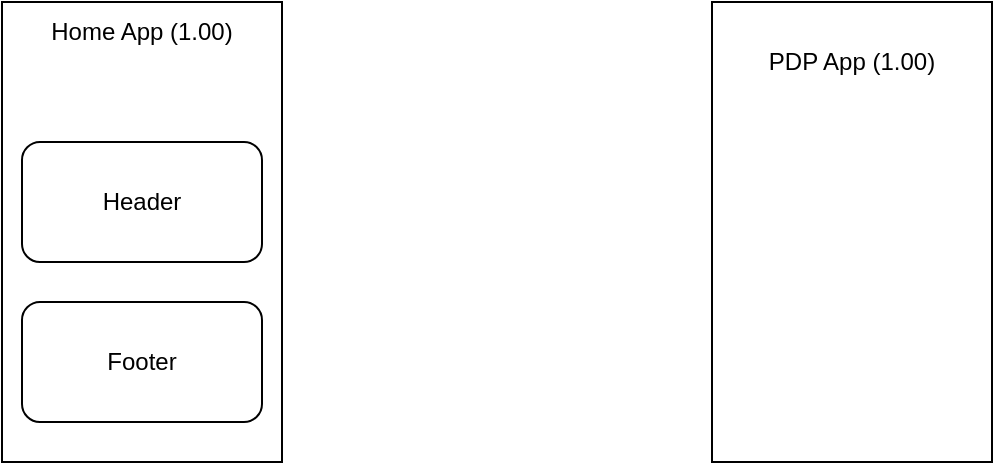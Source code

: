 <mxfile>
    <diagram id="GPoze8HLFqyqNMoZ1FRs" name="Initial Arch">
        <mxGraphModel dx="1232" dy="487" grid="1" gridSize="10" guides="1" tooltips="1" connect="1" arrows="1" fold="1" page="1" pageScale="1" pageWidth="850" pageHeight="1100" math="0" shadow="0">
            <root>
                <mxCell id="0"/>
                <mxCell id="1" parent="0"/>
                <mxCell id="3" value="" style="rounded=0;whiteSpace=wrap;html=1;rotation=-90;" parent="1" vertex="1">
                    <mxGeometry x="5" y="155" width="230" height="140" as="geometry"/>
                </mxCell>
                <mxCell id="4" value="Header" style="rounded=1;whiteSpace=wrap;html=1;" parent="1" vertex="1">
                    <mxGeometry x="60" y="180" width="120" height="60" as="geometry"/>
                </mxCell>
                <mxCell id="5" value="Footer" style="rounded=1;whiteSpace=wrap;html=1;" parent="1" vertex="1">
                    <mxGeometry x="60" y="260" width="120" height="60" as="geometry"/>
                </mxCell>
                <mxCell id="6" value="Home App (1.00)" style="text;html=1;strokeColor=none;fillColor=none;align=center;verticalAlign=middle;whiteSpace=wrap;rounded=0;" parent="1" vertex="1">
                    <mxGeometry x="70" y="110" width="100" height="30" as="geometry"/>
                </mxCell>
                <mxCell id="7" value="" style="rounded=0;whiteSpace=wrap;html=1;rotation=-90;" parent="1" vertex="1">
                    <mxGeometry x="360" y="155" width="230" height="140" as="geometry"/>
                </mxCell>
                <mxCell id="8" value="PDP App (1.00)" style="text;html=1;strokeColor=none;fillColor=none;align=center;verticalAlign=middle;whiteSpace=wrap;rounded=0;" parent="1" vertex="1">
                    <mxGeometry x="425" y="125" width="100" height="30" as="geometry"/>
                </mxCell>
            </root>
        </mxGraphModel>
    </diagram>
    <diagram id="eCGBD6QgoL7uCuLJT2tp" name="NPM">
        <mxGraphModel dx="1232" dy="487" grid="1" gridSize="10" guides="1" tooltips="1" connect="1" arrows="1" fold="1" page="1" pageScale="1" pageWidth="850" pageHeight="1100" math="0" shadow="0">
            <root>
                <mxCell id="iGeB52Vo-4ln5Q4k0uNL-0"/>
                <mxCell id="iGeB52Vo-4ln5Q4k0uNL-1" parent="iGeB52Vo-4ln5Q4k0uNL-0"/>
                <mxCell id="BTp5xqwFNGYcFTl2M7lg-6" value="" style="rounded=0;whiteSpace=wrap;html=1;rotation=-90;" parent="iGeB52Vo-4ln5Q4k0uNL-1" vertex="1">
                    <mxGeometry x="320" y="260" width="230" height="140" as="geometry"/>
                </mxCell>
                <mxCell id="BTp5xqwFNGYcFTl2M7lg-9" style="edgeStyle=none;html=1;" parent="iGeB52Vo-4ln5Q4k0uNL-1" source="BTp5xqwFNGYcFTl2M7lg-0" edge="1">
                    <mxGeometry relative="1" as="geometry">
                        <mxPoint x="360" y="225" as="targetPoint"/>
                    </mxGeometry>
                </mxCell>
                <mxCell id="Vw2nnHUg10d9ew0Ph_m1-5" style="edgeStyle=none;html=1;entryX=0.418;entryY=-0.021;entryDx=0;entryDy=0;entryPerimeter=0;" parent="iGeB52Vo-4ln5Q4k0uNL-1" source="BTp5xqwFNGYcFTl2M7lg-0" target="Vw2nnHUg10d9ew0Ph_m1-1" edge="1">
                    <mxGeometry relative="1" as="geometry"/>
                </mxCell>
                <mxCell id="BTp5xqwFNGYcFTl2M7lg-0" value="" style="rounded=0;whiteSpace=wrap;html=1;rotation=-90;" parent="iGeB52Vo-4ln5Q4k0uNL-1" vertex="1">
                    <mxGeometry x="5" y="155" width="230" height="140" as="geometry"/>
                </mxCell>
                <mxCell id="BTp5xqwFNGYcFTl2M7lg-1" value="Header" style="rounded=1;whiteSpace=wrap;html=1;" parent="iGeB52Vo-4ln5Q4k0uNL-1" vertex="1">
                    <mxGeometry x="375" y="270" width="120" height="60" as="geometry"/>
                </mxCell>
                <mxCell id="BTp5xqwFNGYcFTl2M7lg-2" value="Footer" style="rounded=1;whiteSpace=wrap;html=1;" parent="iGeB52Vo-4ln5Q4k0uNL-1" vertex="1">
                    <mxGeometry x="375" y="350" width="120" height="60" as="geometry"/>
                </mxCell>
                <mxCell id="BTp5xqwFNGYcFTl2M7lg-3" value="Home App (1.00)" style="text;html=1;strokeColor=none;fillColor=none;align=center;verticalAlign=middle;whiteSpace=wrap;rounded=0;" parent="iGeB52Vo-4ln5Q4k0uNL-1" vertex="1">
                    <mxGeometry x="70" y="110" width="100" height="30" as="geometry"/>
                </mxCell>
                <mxCell id="BTp5xqwFNGYcFTl2M7lg-11" style="edgeStyle=none;html=1;entryX=0.968;entryY=1.025;entryDx=0;entryDy=0;entryPerimeter=0;" parent="iGeB52Vo-4ln5Q4k0uNL-1" source="BTp5xqwFNGYcFTl2M7lg-4" target="BTp5xqwFNGYcFTl2M7lg-6" edge="1">
                    <mxGeometry relative="1" as="geometry"/>
                </mxCell>
                <mxCell id="Vw2nnHUg10d9ew0Ph_m1-7" style="edgeStyle=none;html=1;" parent="iGeB52Vo-4ln5Q4k0uNL-1" source="BTp5xqwFNGYcFTl2M7lg-4" edge="1">
                    <mxGeometry relative="1" as="geometry">
                        <mxPoint x="510" y="560" as="targetPoint"/>
                    </mxGeometry>
                </mxCell>
                <mxCell id="BTp5xqwFNGYcFTl2M7lg-4" value="" style="rounded=0;whiteSpace=wrap;html=1;rotation=-90;" parent="iGeB52Vo-4ln5Q4k0uNL-1" vertex="1">
                    <mxGeometry x="600" y="154" width="230" height="140" as="geometry"/>
                </mxCell>
                <mxCell id="BTp5xqwFNGYcFTl2M7lg-5" value="PDP App (1.00)" style="text;html=1;strokeColor=none;fillColor=none;align=center;verticalAlign=middle;whiteSpace=wrap;rounded=0;" parent="iGeB52Vo-4ln5Q4k0uNL-1" vertex="1">
                    <mxGeometry x="665" y="124" width="100" height="30" as="geometry"/>
                </mxCell>
                <mxCell id="BTp5xqwFNGYcFTl2M7lg-7" value="NPM Lib (1.00)" style="text;html=1;strokeColor=none;fillColor=none;align=center;verticalAlign=middle;whiteSpace=wrap;rounded=0;" parent="iGeB52Vo-4ln5Q4k0uNL-1" vertex="1">
                    <mxGeometry x="385" y="230" width="100" height="30" as="geometry"/>
                </mxCell>
                <mxCell id="Vw2nnHUg10d9ew0Ph_m1-0" value="" style="endArrow=none;dashed=1;html=1;dashPattern=1 3;strokeWidth=2;" parent="iGeB52Vo-4ln5Q4k0uNL-1" edge="1">
                    <mxGeometry width="50" height="50" relative="1" as="geometry">
                        <mxPoint x="450" y="500" as="sourcePoint"/>
                        <mxPoint x="450" y="450" as="targetPoint"/>
                    </mxGeometry>
                </mxCell>
                <mxCell id="Vw2nnHUg10d9ew0Ph_m1-1" value="" style="rounded=0;whiteSpace=wrap;html=1;rotation=-90;" parent="iGeB52Vo-4ln5Q4k0uNL-1" vertex="1">
                    <mxGeometry x="377" y="485" width="120" height="140" as="geometry"/>
                </mxCell>
                <mxCell id="Vw2nnHUg10d9ew0Ph_m1-2" value="NPM Lib (1.0.1)" style="text;html=1;strokeColor=none;fillColor=none;align=center;verticalAlign=middle;whiteSpace=wrap;rounded=0;" parent="iGeB52Vo-4ln5Q4k0uNL-1" vertex="1">
                    <mxGeometry x="375" y="510" width="100" height="30" as="geometry"/>
                </mxCell>
                <mxCell id="Vw2nnHUg10d9ew0Ph_m1-4" value="Home App (1.0.1)" style="text;html=1;strokeColor=none;fillColor=none;align=center;verticalAlign=middle;whiteSpace=wrap;rounded=0;" parent="iGeB52Vo-4ln5Q4k0uNL-1" vertex="1">
                    <mxGeometry x="170" y="400" width="100" height="30" as="geometry"/>
                </mxCell>
                <mxCell id="Vw2nnHUg10d9ew0Ph_m1-6" value="Added new changes .." style="text;html=1;strokeColor=none;fillColor=none;align=center;verticalAlign=middle;whiteSpace=wrap;rounded=0;" parent="iGeB52Vo-4ln5Q4k0uNL-1" vertex="1">
                    <mxGeometry x="460" y="465" width="100" height="30" as="geometry"/>
                </mxCell>
                <mxCell id="Vw2nnHUg10d9ew0Ph_m1-8" value="PDP (1.0.1)" style="text;html=1;strokeColor=none;fillColor=none;align=center;verticalAlign=middle;whiteSpace=wrap;rounded=0;" parent="iGeB52Vo-4ln5Q4k0uNL-1" vertex="1">
                    <mxGeometry x="612" y="410" width="100" height="30" as="geometry"/>
                </mxCell>
            </root>
        </mxGraphModel>
    </diagram>
    <diagram id="Zy284ZeUrTcuTTTBnvJ8" name="Asset Store">
        <mxGraphModel dx="1232" dy="487" grid="1" gridSize="10" guides="1" tooltips="1" connect="1" arrows="1" fold="1" page="1" pageScale="1" pageWidth="850" pageHeight="1100" math="0" shadow="0">
            <root>
                <mxCell id="vep9DG3rgHEFjCy0_5PR-0"/>
                <mxCell id="vep9DG3rgHEFjCy0_5PR-1" parent="vep9DG3rgHEFjCy0_5PR-0"/>
                <mxCell id="vep9DG3rgHEFjCy0_5PR-18" style="edgeStyle=orthogonalEdgeStyle;html=1;entryX=0;entryY=0.5;entryDx=0;entryDy=0;" edge="1" parent="vep9DG3rgHEFjCy0_5PR-1" source="vep9DG3rgHEFjCy0_5PR-2" target="vep9DG3rgHEFjCy0_5PR-9">
                    <mxGeometry relative="1" as="geometry"/>
                </mxCell>
                <mxCell id="vep9DG3rgHEFjCy0_5PR-2" value="" style="rounded=0;whiteSpace=wrap;html=1;rotation=-90;" vertex="1" parent="vep9DG3rgHEFjCy0_5PR-1">
                    <mxGeometry x="5" y="155" width="230" height="140" as="geometry"/>
                </mxCell>
                <mxCell id="vep9DG3rgHEFjCy0_5PR-5" value="Home App (1.00)" style="text;html=1;strokeColor=none;fillColor=none;align=center;verticalAlign=middle;whiteSpace=wrap;rounded=0;" vertex="1" parent="vep9DG3rgHEFjCy0_5PR-1">
                    <mxGeometry x="70" y="110" width="100" height="30" as="geometry"/>
                </mxCell>
                <mxCell id="vep9DG3rgHEFjCy0_5PR-17" style="edgeStyle=orthogonalEdgeStyle;html=1;entryX=1;entryY=0.5;entryDx=0;entryDy=0;" edge="1" parent="vep9DG3rgHEFjCy0_5PR-1" source="vep9DG3rgHEFjCy0_5PR-6" target="vep9DG3rgHEFjCy0_5PR-9">
                    <mxGeometry relative="1" as="geometry"/>
                </mxCell>
                <mxCell id="vep9DG3rgHEFjCy0_5PR-6" value="" style="rounded=0;whiteSpace=wrap;html=1;rotation=-90;" vertex="1" parent="vep9DG3rgHEFjCy0_5PR-1">
                    <mxGeometry x="580" y="155" width="230" height="140" as="geometry"/>
                </mxCell>
                <mxCell id="vep9DG3rgHEFjCy0_5PR-7" value="PDP App (1.00)" style="text;html=1;strokeColor=none;fillColor=none;align=center;verticalAlign=middle;whiteSpace=wrap;rounded=0;" vertex="1" parent="vep9DG3rgHEFjCy0_5PR-1">
                    <mxGeometry x="645" y="125" width="100" height="30" as="geometry"/>
                </mxCell>
                <mxCell id="vep9DG3rgHEFjCy0_5PR-8" value="S3 Artifact" style="rounded=1;whiteSpace=wrap;html=1;" vertex="1" parent="vep9DG3rgHEFjCy0_5PR-1">
                    <mxGeometry x="355" y="295" width="120" height="60" as="geometry"/>
                </mxCell>
                <mxCell id="vep9DG3rgHEFjCy0_5PR-16" style="edgeStyle=none;html=1;entryX=0.5;entryY=1;entryDx=0;entryDy=0;" edge="1" parent="vep9DG3rgHEFjCy0_5PR-1" source="vep9DG3rgHEFjCy0_5PR-9" target="vep9DG3rgHEFjCy0_5PR-8">
                    <mxGeometry relative="1" as="geometry"/>
                </mxCell>
                <mxCell id="vep9DG3rgHEFjCy0_5PR-9" value="Shim Library" style="rounded=1;whiteSpace=wrap;html=1;" vertex="1" parent="vep9DG3rgHEFjCy0_5PR-1">
                    <mxGeometry x="355" y="420" width="120" height="40" as="geometry"/>
                </mxCell>
                <mxCell id="vep9DG3rgHEFjCy0_5PR-15" style="edgeStyle=none;html=1;" edge="1" parent="vep9DG3rgHEFjCy0_5PR-1" source="vep9DG3rgHEFjCy0_5PR-11" target="vep9DG3rgHEFjCy0_5PR-8">
                    <mxGeometry relative="1" as="geometry"/>
                </mxCell>
                <mxCell id="vep9DG3rgHEFjCy0_5PR-11" value="" style="rounded=0;whiteSpace=wrap;html=1;rotation=-90;" vertex="1" parent="vep9DG3rgHEFjCy0_5PR-1">
                    <mxGeometry x="300" y="65" width="230" height="140" as="geometry"/>
                </mxCell>
                <mxCell id="vep9DG3rgHEFjCy0_5PR-12" value="Header" style="rounded=1;whiteSpace=wrap;html=1;" vertex="1" parent="vep9DG3rgHEFjCy0_5PR-1">
                    <mxGeometry x="356" y="90" width="120" height="60" as="geometry"/>
                </mxCell>
                <mxCell id="vep9DG3rgHEFjCy0_5PR-13" value="Footer" style="rounded=1;whiteSpace=wrap;html=1;" vertex="1" parent="vep9DG3rgHEFjCy0_5PR-1">
                    <mxGeometry x="356" y="170" width="120" height="60" as="geometry"/>
                </mxCell>
                <mxCell id="vep9DG3rgHEFjCy0_5PR-14" value="Header / Footer&amp;nbsp; &amp;nbsp; &amp;nbsp;Project" style="text;html=1;strokeColor=none;fillColor=none;align=center;verticalAlign=middle;whiteSpace=wrap;rounded=0;" vertex="1" parent="vep9DG3rgHEFjCy0_5PR-1">
                    <mxGeometry x="366" y="28" width="100" height="30" as="geometry"/>
                </mxCell>
            </root>
        </mxGraphModel>
    </diagram>
    <diagram id="WmhnTlvltv00_1EuzEd9" name="Module Federation">
        <mxGraphModel dx="1232" dy="487" grid="1" gridSize="10" guides="1" tooltips="1" connect="1" arrows="1" fold="1" page="1" pageScale="1" pageWidth="850" pageHeight="1100" math="0" shadow="0">
            <root>
                <mxCell id="yNNSNxq5ikyPYnsjFM-U-0"/>
                <mxCell id="yNNSNxq5ikyPYnsjFM-U-1" parent="yNNSNxq5ikyPYnsjFM-U-0"/>
                <mxCell id="yNNSNxq5ikyPYnsjFM-U-2" value="" style="rounded=0;whiteSpace=wrap;html=1;rotation=-90;" vertex="1" parent="yNNSNxq5ikyPYnsjFM-U-1">
                    <mxGeometry x="5" y="155" width="230" height="140" as="geometry"/>
                </mxCell>
                <mxCell id="yNNSNxq5ikyPYnsjFM-U-3" value="Header" style="rounded=1;whiteSpace=wrap;html=1;" vertex="1" parent="yNNSNxq5ikyPYnsjFM-U-1">
                    <mxGeometry x="60" y="180" width="120" height="60" as="geometry"/>
                </mxCell>
                <mxCell id="yNNSNxq5ikyPYnsjFM-U-4" value="Footer" style="rounded=1;whiteSpace=wrap;html=1;" vertex="1" parent="yNNSNxq5ikyPYnsjFM-U-1">
                    <mxGeometry x="60" y="260" width="120" height="60" as="geometry"/>
                </mxCell>
                <mxCell id="yNNSNxq5ikyPYnsjFM-U-5" value="Home App (1.00)" style="text;html=1;strokeColor=none;fillColor=none;align=center;verticalAlign=middle;whiteSpace=wrap;rounded=0;" vertex="1" parent="yNNSNxq5ikyPYnsjFM-U-1">
                    <mxGeometry x="70" y="110" width="100" height="30" as="geometry"/>
                </mxCell>
                <mxCell id="yNNSNxq5ikyPYnsjFM-U-11" style="edgeStyle=orthogonalEdgeStyle;html=1;entryX=0.983;entryY=0.395;entryDx=0;entryDy=0;entryPerimeter=0;" edge="1" parent="yNNSNxq5ikyPYnsjFM-U-1" source="yNNSNxq5ikyPYnsjFM-U-6" target="yNNSNxq5ikyPYnsjFM-U-3">
                    <mxGeometry relative="1" as="geometry"/>
                </mxCell>
                <mxCell id="yNNSNxq5ikyPYnsjFM-U-12" style="edgeStyle=orthogonalEdgeStyle;html=1;entryX=1;entryY=0.5;entryDx=0;entryDy=0;" edge="1" parent="yNNSNxq5ikyPYnsjFM-U-1" source="yNNSNxq5ikyPYnsjFM-U-6" target="yNNSNxq5ikyPYnsjFM-U-4">
                    <mxGeometry relative="1" as="geometry"/>
                </mxCell>
                <mxCell id="yNNSNxq5ikyPYnsjFM-U-6" value="" style="rounded=0;whiteSpace=wrap;html=1;rotation=-90;" vertex="1" parent="yNNSNxq5ikyPYnsjFM-U-1">
                    <mxGeometry x="360" y="180" width="230" height="140" as="geometry"/>
                </mxCell>
                <mxCell id="yNNSNxq5ikyPYnsjFM-U-7" value="PDP App (1.00)" style="text;html=1;strokeColor=none;fillColor=none;align=center;verticalAlign=middle;whiteSpace=wrap;rounded=0;" vertex="1" parent="yNNSNxq5ikyPYnsjFM-U-1">
                    <mxGeometry x="425" y="150" width="100" height="30" as="geometry"/>
                </mxCell>
            </root>
        </mxGraphModel>
    </diagram>
</mxfile>